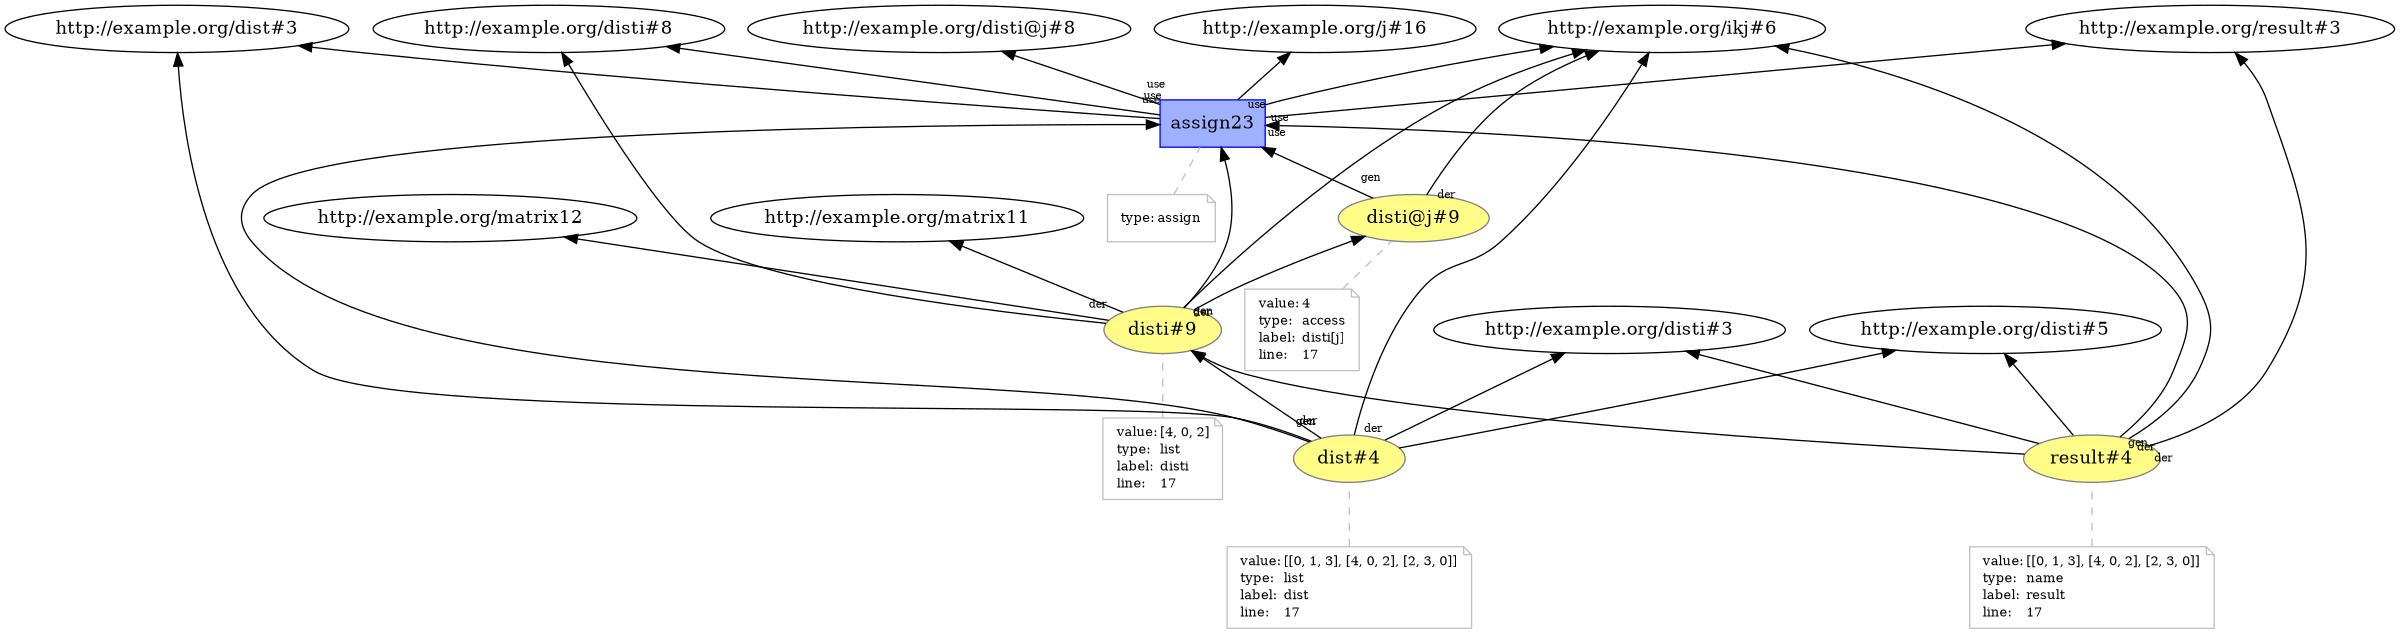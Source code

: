 digraph "PROV" { size="16,12"; rankdir="BT";
"http://example.org/disti@j#9" [fillcolor="#FFFC87",color="#808080",style="filled",label="disti@j#9",URL="http://example.org/disti@j#9"]
"http://example.org/disti@j#9-attrs" [color="gray",shape="note",fontsize="10",fontcolor="black",label=<<TABLE cellpadding="0" border="0">
	<TR>
	    <TD align="left">value:</TD>
	    <TD align="left">4</TD>
	</TR>
	<TR>
	    <TD align="left">type:</TD>
	    <TD align="left">access</TD>
	</TR>
	<TR>
	    <TD align="left">label:</TD>
	    <TD align="left">disti[j]</TD>
	</TR>
	<TR>
	    <TD align="left">line:</TD>
	    <TD align="left">17</TD>
	</TR>
</TABLE>>]
"http://example.org/disti@j#9-attrs" -> "http://example.org/disti@j#9" [color="gray",style="dashed",arrowhead="none"]
"http://example.org/disti#9" [fillcolor="#FFFC87",color="#808080",style="filled",label="disti#9",URL="http://example.org/disti#9"]
"http://example.org/disti#9-attrs" [color="gray",shape="note",fontsize="10",fontcolor="black",label=<<TABLE cellpadding="0" border="0">
	<TR>
	    <TD align="left">value:</TD>
	    <TD align="left">[4, 0, 2]</TD>
	</TR>
	<TR>
	    <TD align="left">type:</TD>
	    <TD align="left">list</TD>
	</TR>
	<TR>
	    <TD align="left">label:</TD>
	    <TD align="left">disti</TD>
	</TR>
	<TR>
	    <TD align="left">line:</TD>
	    <TD align="left">17</TD>
	</TR>
</TABLE>>]
"http://example.org/disti#9-attrs" -> "http://example.org/disti#9" [color="gray",style="dashed",arrowhead="none"]
"http://example.org/disti#9" -> "http://example.org/matrix11"
"http://example.org/disti#9" -> "http://example.org/matrix12"
"http://example.org/disti#9" -> "http://example.org/disti@j#9"
"http://example.org/dist#4" [fillcolor="#FFFC87",color="#808080",style="filled",label="dist#4",URL="http://example.org/dist#4"]
"http://example.org/dist#4-attrs" [color="gray",shape="note",fontsize="10",fontcolor="black",label=<<TABLE cellpadding="0" border="0">
	<TR>
	    <TD align="left">value:</TD>
	    <TD align="left">[[0, 1, 3], [4, 0, 2], [2, 3, 0]]</TD>
	</TR>
	<TR>
	    <TD align="left">type:</TD>
	    <TD align="left">list</TD>
	</TR>
	<TR>
	    <TD align="left">label:</TD>
	    <TD align="left">dist</TD>
	</TR>
	<TR>
	    <TD align="left">line:</TD>
	    <TD align="left">17</TD>
	</TR>
</TABLE>>]
"http://example.org/dist#4-attrs" -> "http://example.org/dist#4" [color="gray",style="dashed",arrowhead="none"]
"http://example.org/dist#4" -> "http://example.org/disti#3"
"http://example.org/dist#4" -> "http://example.org/disti#5"
"http://example.org/dist#4" -> "http://example.org/disti#9"
"http://example.org/result#4" [fillcolor="#FFFC87",color="#808080",style="filled",label="result#4",URL="http://example.org/result#4"]
"http://example.org/result#4-attrs" [color="gray",shape="note",fontsize="10",fontcolor="black",label=<<TABLE cellpadding="0" border="0">
	<TR>
	    <TD align="left">value:</TD>
	    <TD align="left">[[0, 1, 3], [4, 0, 2], [2, 3, 0]]</TD>
	</TR>
	<TR>
	    <TD align="left">type:</TD>
	    <TD align="left">name</TD>
	</TR>
	<TR>
	    <TD align="left">label:</TD>
	    <TD align="left">result</TD>
	</TR>
	<TR>
	    <TD align="left">line:</TD>
	    <TD align="left">17</TD>
	</TR>
</TABLE>>]
"http://example.org/result#4-attrs" -> "http://example.org/result#4" [color="gray",style="dashed",arrowhead="none"]
"http://example.org/result#4" -> "http://example.org/disti#3"
"http://example.org/result#4" -> "http://example.org/disti#5"
"http://example.org/result#4" -> "http://example.org/disti#9"
"http://example.org/assign23" [fillcolor="#9FB1FC",color="#0000FF",shape="polygon",sides="4",style="filled",label="assign23",URL="http://example.org/assign23"]
"http://example.org/assign23-attrs" [color="gray",shape="note",fontsize="10",fontcolor="black",label=<<TABLE cellpadding="0" border="0">
	<TR>
	    <TD align="left">type:</TD>
	    <TD align="left">assign</TD>
	</TR>
</TABLE>>]
"http://example.org/assign23-attrs" -> "http://example.org/assign23" [color="gray",style="dashed",arrowhead="none"]
"http://example.org/disti@j#9" -> "http://example.org/ikj#6" [labelfontsize="8",labeldistance="1.5",labelangle="60.0",rotation="20",taillabel="der"]
"http://example.org/disti#9" -> "http://example.org/disti#8" [labelfontsize="8",labeldistance="1.5",labelangle="60.0",rotation="20",taillabel="der"]
"http://example.org/disti#9" -> "http://example.org/ikj#6" [labelfontsize="8",labeldistance="1.5",labelangle="60.0",rotation="20",taillabel="der"]
"http://example.org/dist#4" -> "http://example.org/dist#3" [labelfontsize="8",labeldistance="1.5",labelangle="60.0",rotation="20",taillabel="der"]
"http://example.org/dist#4" -> "http://example.org/ikj#6" [labelfontsize="8",labeldistance="1.5",labelangle="60.0",rotation="20",taillabel="der"]
"http://example.org/result#4" -> "http://example.org/result#3" [labelfontsize="8",labeldistance="1.5",labelangle="60.0",rotation="20",taillabel="der"]
"http://example.org/result#4" -> "http://example.org/ikj#6" [labelfontsize="8",labeldistance="1.5",labelangle="60.0",rotation="20",taillabel="der"]
"http://example.org/assign23" -> "http://example.org/j#16" [labelfontsize="8",labeldistance="1.5",labelangle="60.0",rotation="20",taillabel="use"]
"http://example.org/assign23" -> "http://example.org/disti@j#8" [labelfontsize="8",labeldistance="1.5",labelangle="60.0",rotation="20",taillabel="use"]
"http://example.org/assign23" -> "http://example.org/disti#8" [labelfontsize="8",labeldistance="1.5",labelangle="60.0",rotation="20",taillabel="use"]
"http://example.org/assign23" -> "http://example.org/result#3" [labelfontsize="8",labeldistance="1.5",labelangle="60.0",rotation="20",taillabel="use"]
"http://example.org/assign23" -> "http://example.org/dist#3" [labelfontsize="8",labeldistance="1.5",labelangle="60.0",rotation="20",taillabel="use"]
"http://example.org/assign23" -> "http://example.org/ikj#6" [labelfontsize="8",labeldistance="1.5",labelangle="60.0",rotation="20",taillabel="use"]
"http://example.org/dist#4" -> "http://example.org/assign23" [labelfontsize="8",labeldistance="1.5",labelangle="60.0",rotation="20",taillabel="gen"]
"http://example.org/disti@j#9" -> "http://example.org/assign23" [labelfontsize="8",labeldistance="1.5",labelangle="60.0",rotation="20",taillabel="gen"]
"http://example.org/result#4" -> "http://example.org/assign23" [labelfontsize="8",labeldistance="1.5",labelangle="60.0",rotation="20",taillabel="gen"]
"http://example.org/disti#9" -> "http://example.org/assign23" [labelfontsize="8",labeldistance="1.5",labelangle="60.0",rotation="20",taillabel="gen"]
}